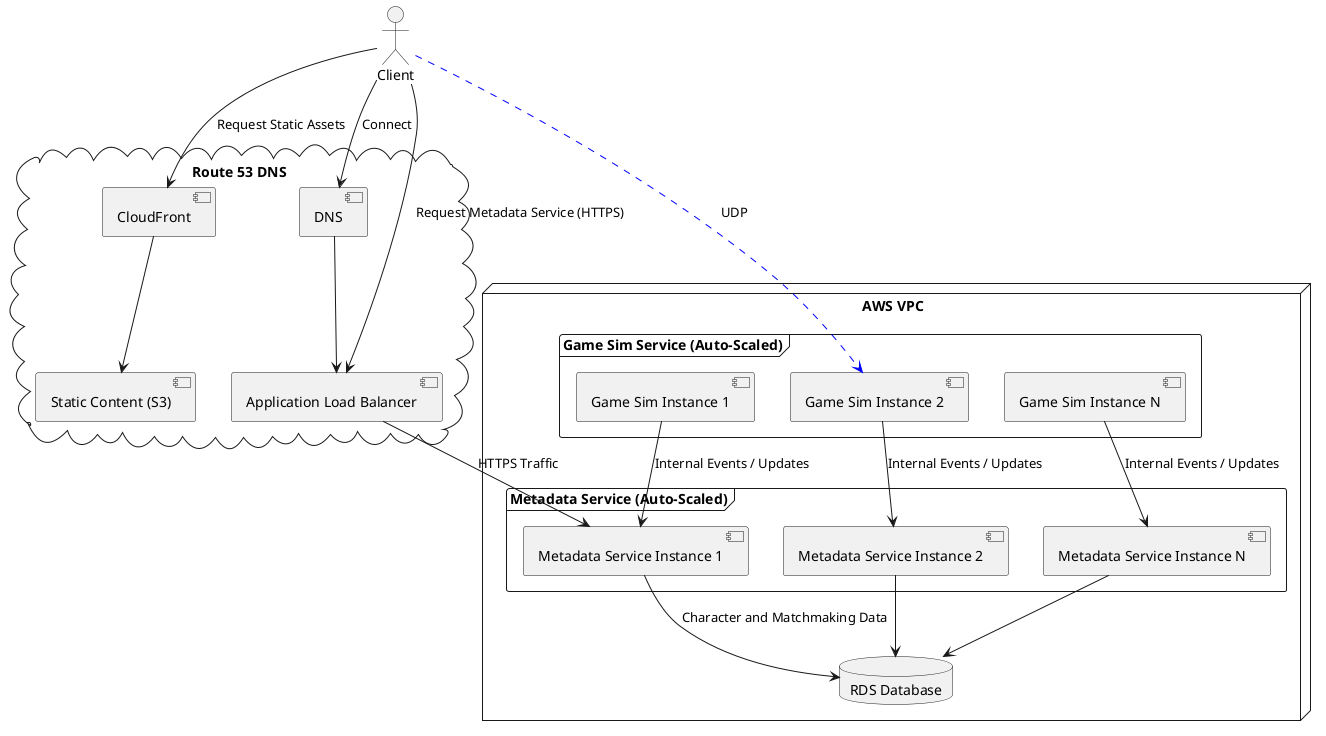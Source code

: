 @startuml AWS Multiplayer Deployment (with Autoscaling)
actor Client
cloud "Route 53 DNS" {
    [CloudFront] --> [Static Content (S3)]
    [DNS] --> [Application Load Balancer]
}

node "AWS VPC" {
    frame "Metadata Service (Auto-Scaled)" {
        [Metadata Service Instance 1]
        [Metadata Service Instance 2]
        [Metadata Service Instance N]
    }
    
    frame "Game Sim Service (Auto-Scaled)" {
        [Game Sim Instance 1]
        [Game Sim Instance 2]
        [Game Sim Instance N]
    }
    
    database "RDS Database" as RDS
}

' Client Connections
Client --> [DNS] : Connect
Client --> [CloudFront] : Request Static Assets
Client --> [Application Load Balancer] : Request Metadata Service (HTTPS)

' API Flow (Single line from ALB to Metadata Service Frame)
[Application Load Balancer] --> [Metadata Service Instance 1] : HTTPS Traffic

' Metadata Service to RDS
[Metadata Service Instance 1] --> RDS : Character and Matchmaking Data
[Metadata Service Instance 2] --> RDS
[Metadata Service Instance N] --> RDS

' Direct UDP Connection to Game Sim (Single line)
Client -[#blue,dashed]-> [Game Sim Instance 2] : UDP

' Game Sim Service updates
[Game Sim Instance 1] --> [Metadata Service Instance 1] : Internal Events / Updates
[Game Sim Instance 2] --> [Metadata Service Instance 2] : Internal Events / Updates
[Game Sim Instance N] --> [Metadata Service Instance N] : Internal Events / Updates
@enduml